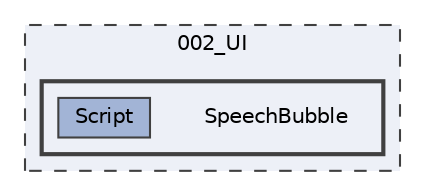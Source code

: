 digraph "002_UI/SpeechBubble"
{
 // LATEX_PDF_SIZE
  bgcolor="transparent";
  edge [fontname=Helvetica,fontsize=10,labelfontname=Helvetica,labelfontsize=10];
  node [fontname=Helvetica,fontsize=10,shape=box,height=0.2,width=0.4];
  compound=true
  subgraph clusterdir_7c99f2a1ff81663d3f3b54142ef80e6d {
    graph [ bgcolor="#edf0f7", pencolor="grey25", label="002_UI", fontname=Helvetica,fontsize=10 style="filled,dashed", URL="dir_7c99f2a1ff81663d3f3b54142ef80e6d.html",tooltip=""]
  subgraph clusterdir_2d0d238496666eb6532fb28925d2b763 {
    graph [ bgcolor="#edf0f7", pencolor="grey25", label="", fontname=Helvetica,fontsize=10 style="filled,bold", URL="dir_2d0d238496666eb6532fb28925d2b763.html",tooltip=""]
    dir_2d0d238496666eb6532fb28925d2b763 [shape=plaintext, label="SpeechBubble"];
  dir_e61692f44ea27b3215eaf920cbbce228 [label="Script", fillcolor="#a2b4d6", color="grey25", style="filled", URL="dir_e61692f44ea27b3215eaf920cbbce228.html",tooltip=""];
  }
  }
}
